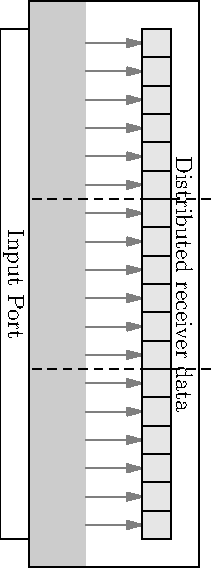 unitsize(10mm);

fill(box((10,0), (11,10)), gray(0.8));
draw(box((10,0), (13,10)));

// Receiver arrows
for (real y=0.75; y<9.6; y+=0.5)
  draw((11.0,y)--(12.0,y), gray(0.5), Arrow);

// Receiver data array
filldraw(box((12.0,0.5),(12.5,9.5)), gray(0.9), black);
for (real y=0.5; y<9.6; y+=0.5)
  draw((12.0,y)--(12.5,y));

label(rotate(-90)*"Distributed receiver data", (12.74, 5.0));

draw((9.8,3.5)--(13.2,3.5), dashed);
draw((9.8,6.5)--(13.2,6.5), dashed);

// Port
filldraw(box((9.5,0.5),(10.0,9.5)), white, black);
label(rotate(-90)*"Input Port", (9.74, 5.0));
